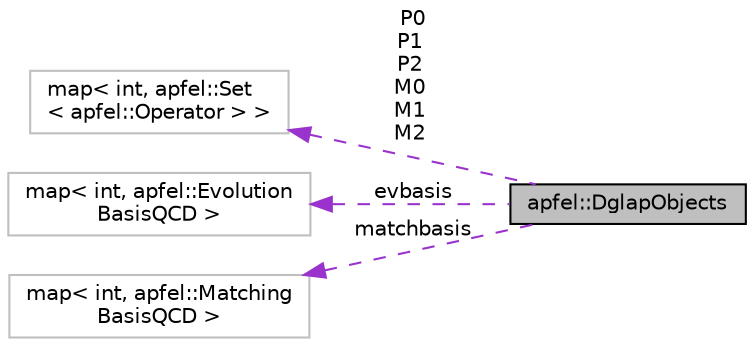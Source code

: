 digraph "apfel::DglapObjects"
{
  edge [fontname="Helvetica",fontsize="10",labelfontname="Helvetica",labelfontsize="10"];
  node [fontname="Helvetica",fontsize="10",shape=record];
  rankdir="LR";
  Node1 [label="apfel::DglapObjects",height=0.2,width=0.4,color="black", fillcolor="grey75", style="filled", fontcolor="black"];
  Node2 -> Node1 [dir="back",color="darkorchid3",fontsize="10",style="dashed",label=" P0\nP1\nP2\nM0\nM1\nM2" ,fontname="Helvetica"];
  Node2 [label="map\< int, apfel::Set\l\< apfel::Operator \> \>",height=0.2,width=0.4,color="grey75", fillcolor="white", style="filled"];
  Node3 -> Node1 [dir="back",color="darkorchid3",fontsize="10",style="dashed",label=" evbasis" ,fontname="Helvetica"];
  Node3 [label="map\< int, apfel::Evolution\lBasisQCD \>",height=0.2,width=0.4,color="grey75", fillcolor="white", style="filled"];
  Node4 -> Node1 [dir="back",color="darkorchid3",fontsize="10",style="dashed",label=" matchbasis" ,fontname="Helvetica"];
  Node4 [label="map\< int, apfel::Matching\lBasisQCD \>",height=0.2,width=0.4,color="grey75", fillcolor="white", style="filled"];
}
